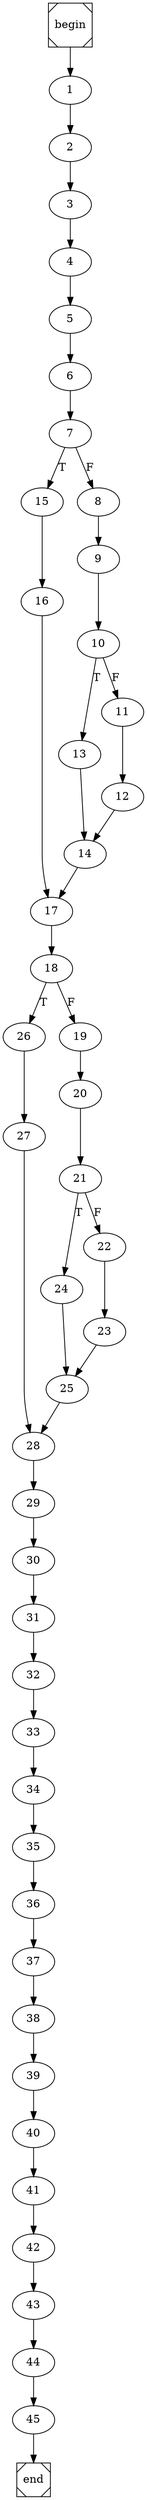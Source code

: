 digraph cfg {
	begin [shape=Msquare];
	end [shape=Msquare];
	begin -> 1;	1 -> 2;	2 -> 3;	3 -> 4;	4 -> 5;	5 -> 6;	6 -> 7;	7 -> 15[label=T];	7 -> 8[label=F];	8 -> 9;	9 -> 10;	10 -> 13[label=T];	10 -> 11[label=F];	11 -> 12;	12 -> 14;	13 -> 14;	14 -> 17;	15 -> 16;	16 -> 17;	17 -> 18;	18 -> 26[label=T];	18 -> 19[label=F];	19 -> 20;	20 -> 21;	21 -> 24[label=T];	21 -> 22[label=F];	22 -> 23;	23 -> 25;	24 -> 25;	25 -> 28;	26 -> 27;	27 -> 28;	28 -> 29;	29 -> 30;	30 -> 31;	31 -> 32;	32 -> 33;	33 -> 34;	34 -> 35;	35 -> 36;	36 -> 37;	37 -> 38;	38 -> 39;	39 -> 40;	40 -> 41;	41 -> 42;	42 -> 43;	43 -> 44;	44 -> 45;	45 -> end;}
